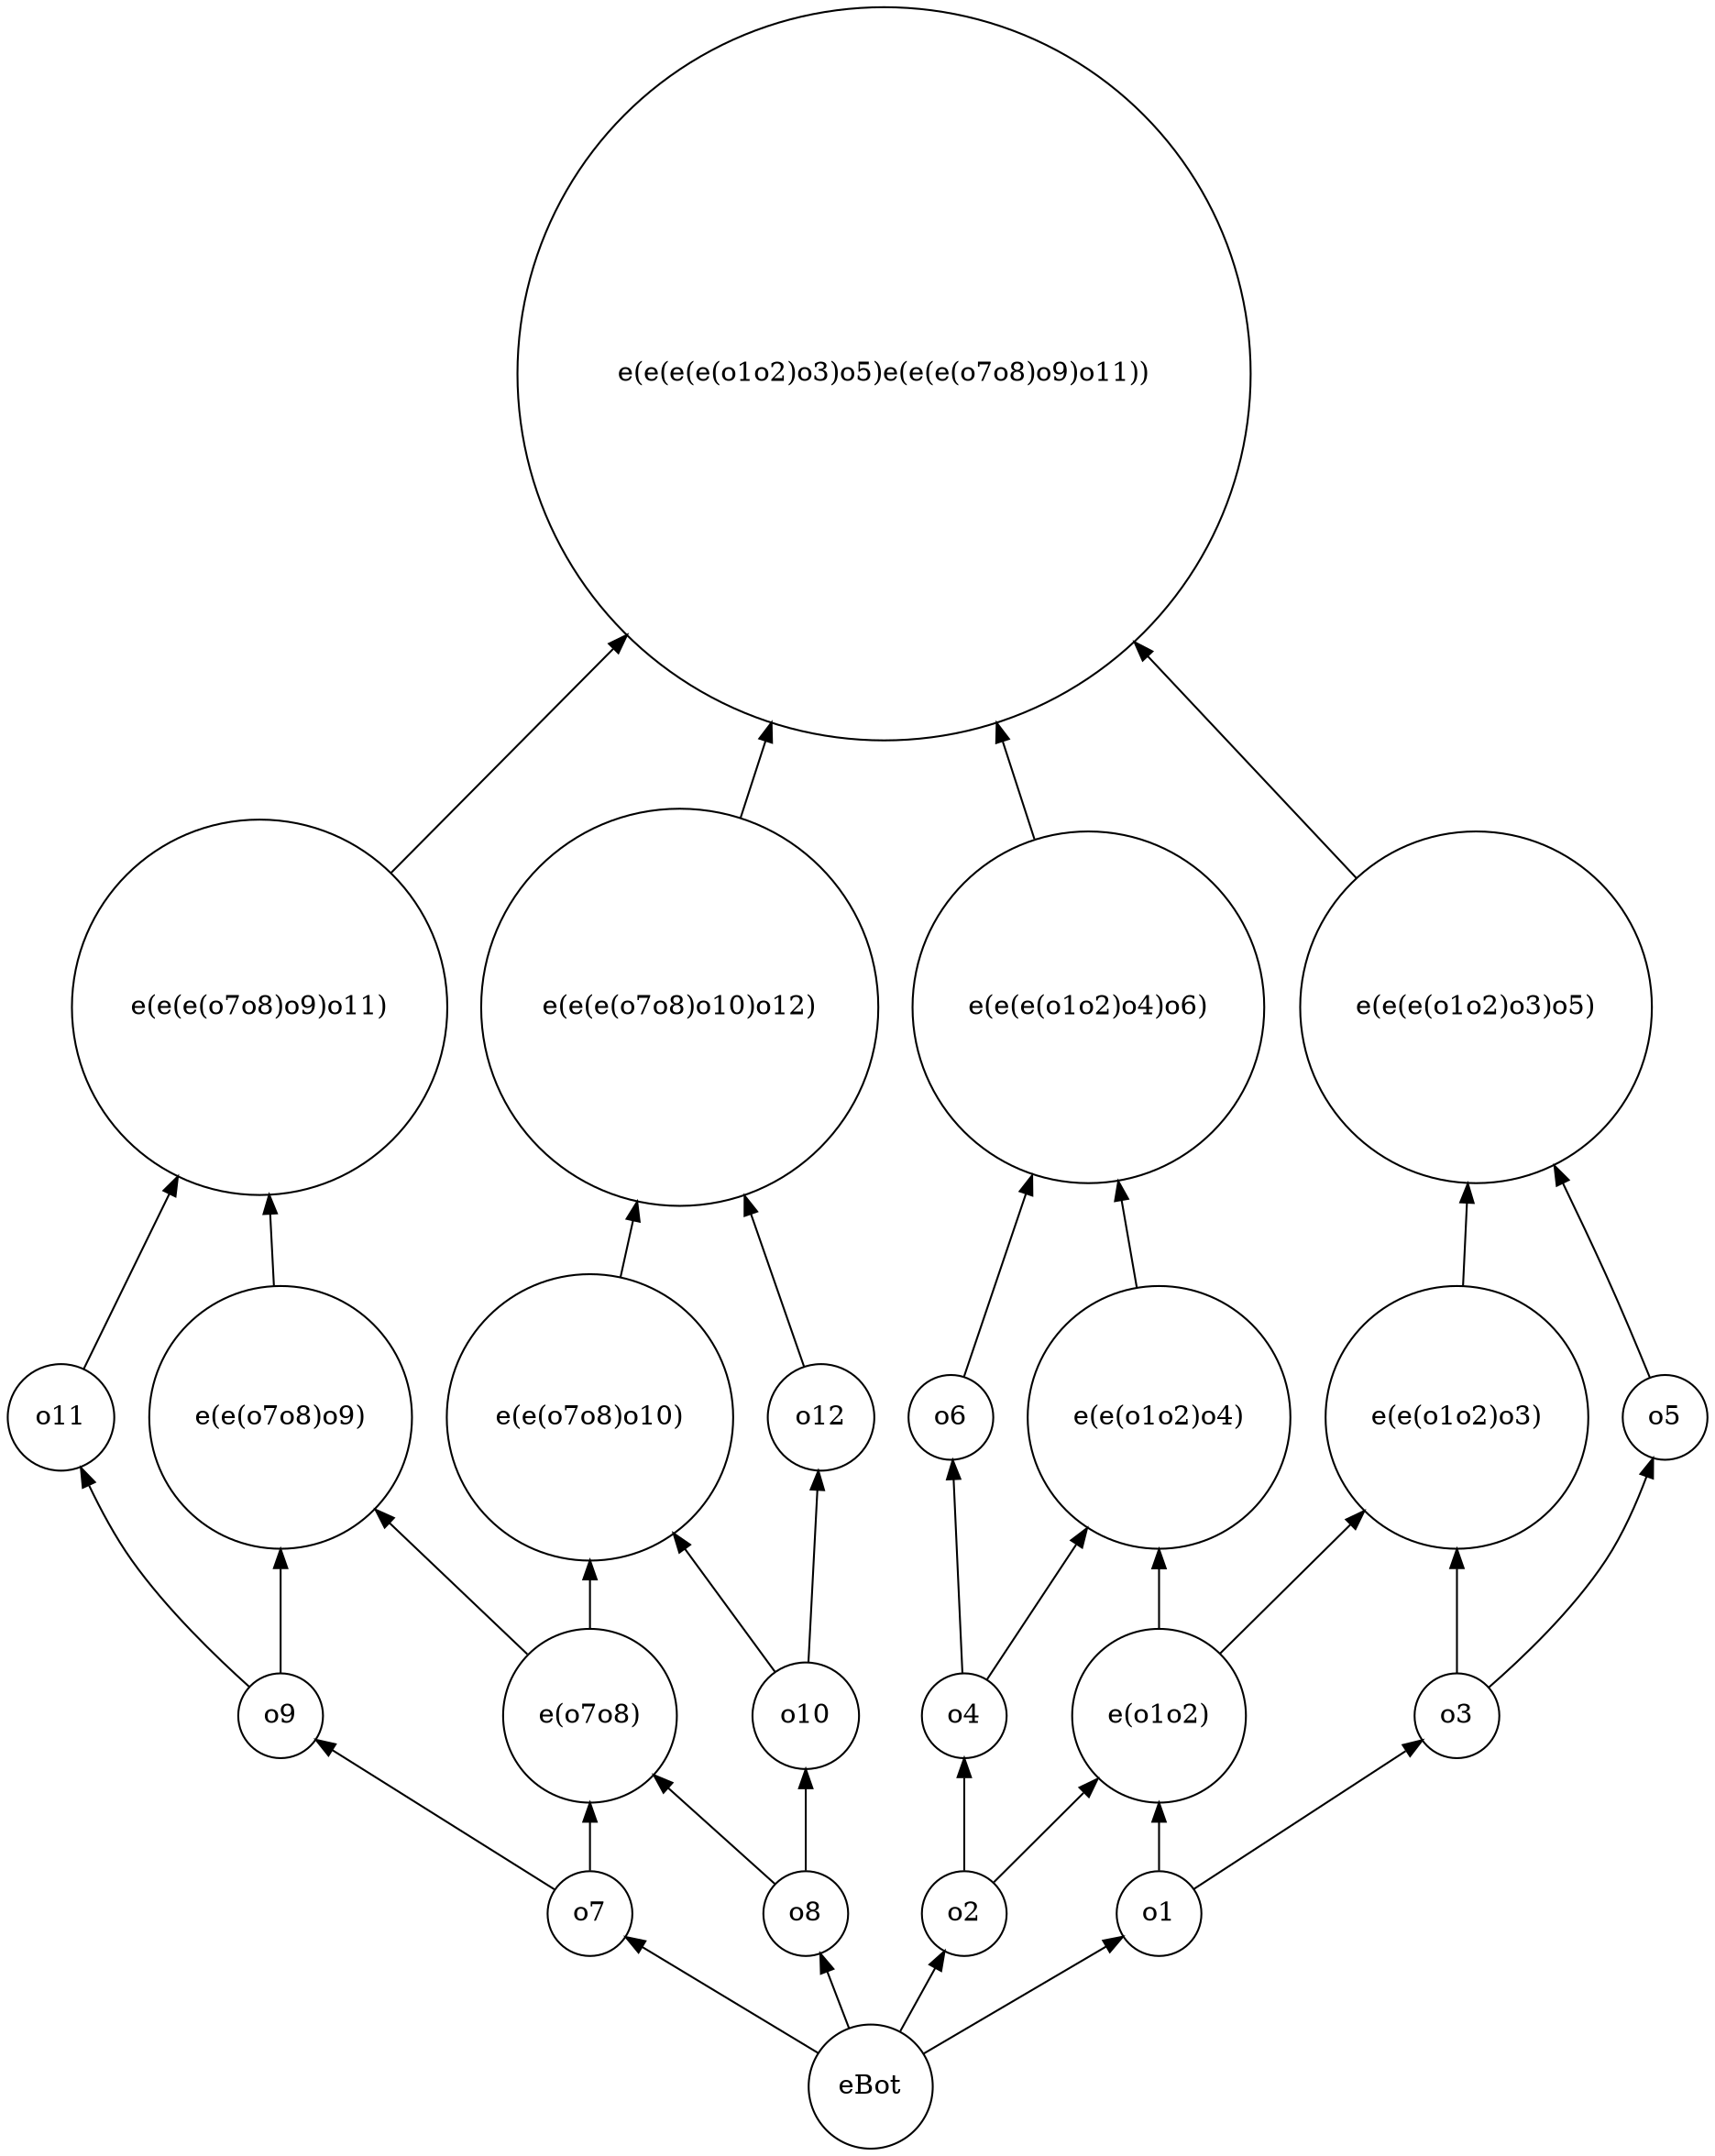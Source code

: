 strict digraph cla_v4_df_preMerge {
	rankdir=BT
	o4 [shape=circle]
	"e(e(e(e(o1o2)o3)o5)e(e(e(o7o8)o9)o11))" [shape=circle]
	o3 [shape=circle]
	"e(e(o1o2)o3)" [shape=circle]
	o6 [shape=circle]
	"e(o1o2)" [shape=circle]
	eBot [shape=circle]
	o11 [shape=circle]
	o7 [shape=circle]
	o12 [shape=circle]
	"e(e(o7o8)o10)" [shape=circle]
	"e(e(e(o1o2)o4)o6)" [shape=circle]
	o5 [shape=circle]
	o10 [shape=circle]
	o2 [shape=circle]
	o9 [shape=circle]
	"e(e(o1o2)o4)" [shape=circle]
	o1 [shape=circle]
	o8 [shape=circle]
	"e(o7o8)" [shape=circle]
	"e(e(e(o7o8)o9)o11)" [shape=circle]
	"e(e(e(o1o2)o3)o5)" [shape=circle]
	"e(e(o7o8)o9)" [shape=circle]
	"e(e(e(o7o8)o10)o12)" [shape=circle]
	o2 -> o4
	"e(e(e(o1o2)o3)o5)" -> "e(e(e(e(o1o2)o3)o5)e(e(e(o7o8)o9)o11))"
	"e(e(e(o1o2)o4)o6)" -> "e(e(e(e(o1o2)o3)o5)e(e(e(o7o8)o9)o11))"
	"e(e(e(o7o8)o9)o11)" -> "e(e(e(e(o1o2)o3)o5)e(e(e(o7o8)o9)o11))"
	"e(e(e(o7o8)o10)o12)" -> "e(e(e(e(o1o2)o3)o5)e(e(e(o7o8)o9)o11))"
	o1 -> o3
	"e(o1o2)" -> "e(e(o1o2)o3)"
	o3 -> "e(e(o1o2)o3)"
	o4 -> o6
	o2 -> "e(o1o2)"
	o1 -> "e(o1o2)"
	o9 -> o11
	eBot -> o7
	o10 -> o12
	"e(o7o8)" -> "e(e(o7o8)o10)"
	o10 -> "e(e(o7o8)o10)"
	"e(e(o1o2)o4)" -> "e(e(e(o1o2)o4)o6)"
	o6 -> "e(e(e(o1o2)o4)o6)"
	o3 -> o5
	o8 -> o10
	eBot -> o2
	o7 -> o9
	o4 -> "e(e(o1o2)o4)"
	"e(o1o2)" -> "e(e(o1o2)o4)"
	eBot -> o1
	eBot -> o8
	o8 -> "e(o7o8)"
	o7 -> "e(o7o8)"
	o11 -> "e(e(e(o7o8)o9)o11)"
	"e(e(o7o8)o9)" -> "e(e(e(o7o8)o9)o11)"
	o5 -> "e(e(e(o1o2)o3)o5)"
	"e(e(o1o2)o3)" -> "e(e(e(o1o2)o3)o5)"
	o9 -> "e(e(o7o8)o9)"
	"e(o7o8)" -> "e(e(o7o8)o9)"
	o12 -> "e(e(e(o7o8)o10)o12)"
	"e(e(o7o8)o10)" -> "e(e(e(o7o8)o10)o12)"
}
